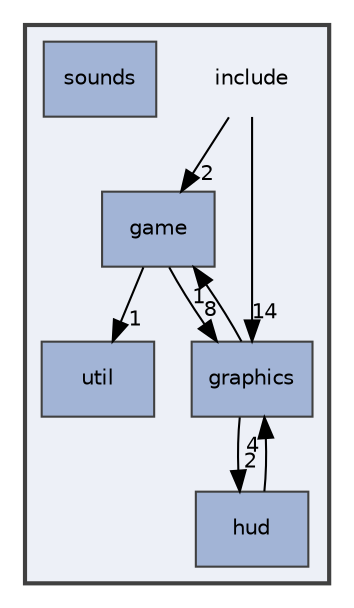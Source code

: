 digraph "/Users/runner/work/chess/chess/include"
{
 // LATEX_PDF_SIZE
  bgcolor="transparent";
  edge [fontname="Helvetica",fontsize="10",labelfontname="Helvetica",labelfontsize="10"];
  node [fontname="Helvetica",fontsize="10",shape=record];
  compound=true
  subgraph clusterdir_d44c64559bbebec7f509842c48db8b23 {
    graph [ bgcolor="#edf0f7", pencolor="grey25", style="filled,bold,", label="", fontname="Helvetica", fontsize="10", URL="dir_d44c64559bbebec7f509842c48db8b23.html"]
    dir_d44c64559bbebec7f509842c48db8b23 [shape=plaintext, label="include"];
  dir_f307a46daed1218fee22380d1eacedba [shape=box, label="game", style="filled,", fillcolor="#a2b4d6", color="grey25", URL="dir_f307a46daed1218fee22380d1eacedba.html"];
  dir_c17ed8a99c2aafc6034c524ffcf900dc [shape=box, label="graphics", style="filled,", fillcolor="#a2b4d6", color="grey25", URL="dir_c17ed8a99c2aafc6034c524ffcf900dc.html"];
  dir_e94c18d52246dc2a84c458562d820761 [shape=box, label="hud", style="filled,", fillcolor="#a2b4d6", color="grey25", URL="dir_e94c18d52246dc2a84c458562d820761.html"];
  dir_2b592ff0ed6d8392a8cf762e353b147f [shape=box, label="sounds", style="filled,", fillcolor="#a2b4d6", color="grey25", URL="dir_2b592ff0ed6d8392a8cf762e353b147f.html"];
  dir_586ad3c2f85d776b984733890d824e3e [shape=box, label="util", style="filled,", fillcolor="#a2b4d6", color="grey25", URL="dir_586ad3c2f85d776b984733890d824e3e.html"];
  }
  dir_d44c64559bbebec7f509842c48db8b23->dir_c17ed8a99c2aafc6034c524ffcf900dc [headlabel="14", labeldistance=1.5 headhref="dir_000006_000002.html"];
  dir_d44c64559bbebec7f509842c48db8b23->dir_f307a46daed1218fee22380d1eacedba [headlabel="2", labeldistance=1.5 headhref="dir_000006_000000.html"];
  dir_f307a46daed1218fee22380d1eacedba->dir_586ad3c2f85d776b984733890d824e3e [headlabel="1", labeldistance=1.5 headhref="dir_000000_000010.html"];
  dir_f307a46daed1218fee22380d1eacedba->dir_c17ed8a99c2aafc6034c524ffcf900dc [headlabel="8", labeldistance=1.5 headhref="dir_000000_000002.html"];
  dir_c17ed8a99c2aafc6034c524ffcf900dc->dir_e94c18d52246dc2a84c458562d820761 [headlabel="2", labeldistance=1.5 headhref="dir_000002_000004.html"];
  dir_c17ed8a99c2aafc6034c524ffcf900dc->dir_f307a46daed1218fee22380d1eacedba [headlabel="1", labeldistance=1.5 headhref="dir_000002_000000.html"];
  dir_e94c18d52246dc2a84c458562d820761->dir_c17ed8a99c2aafc6034c524ffcf900dc [headlabel="4", labeldistance=1.5 headhref="dir_000004_000002.html"];
}
